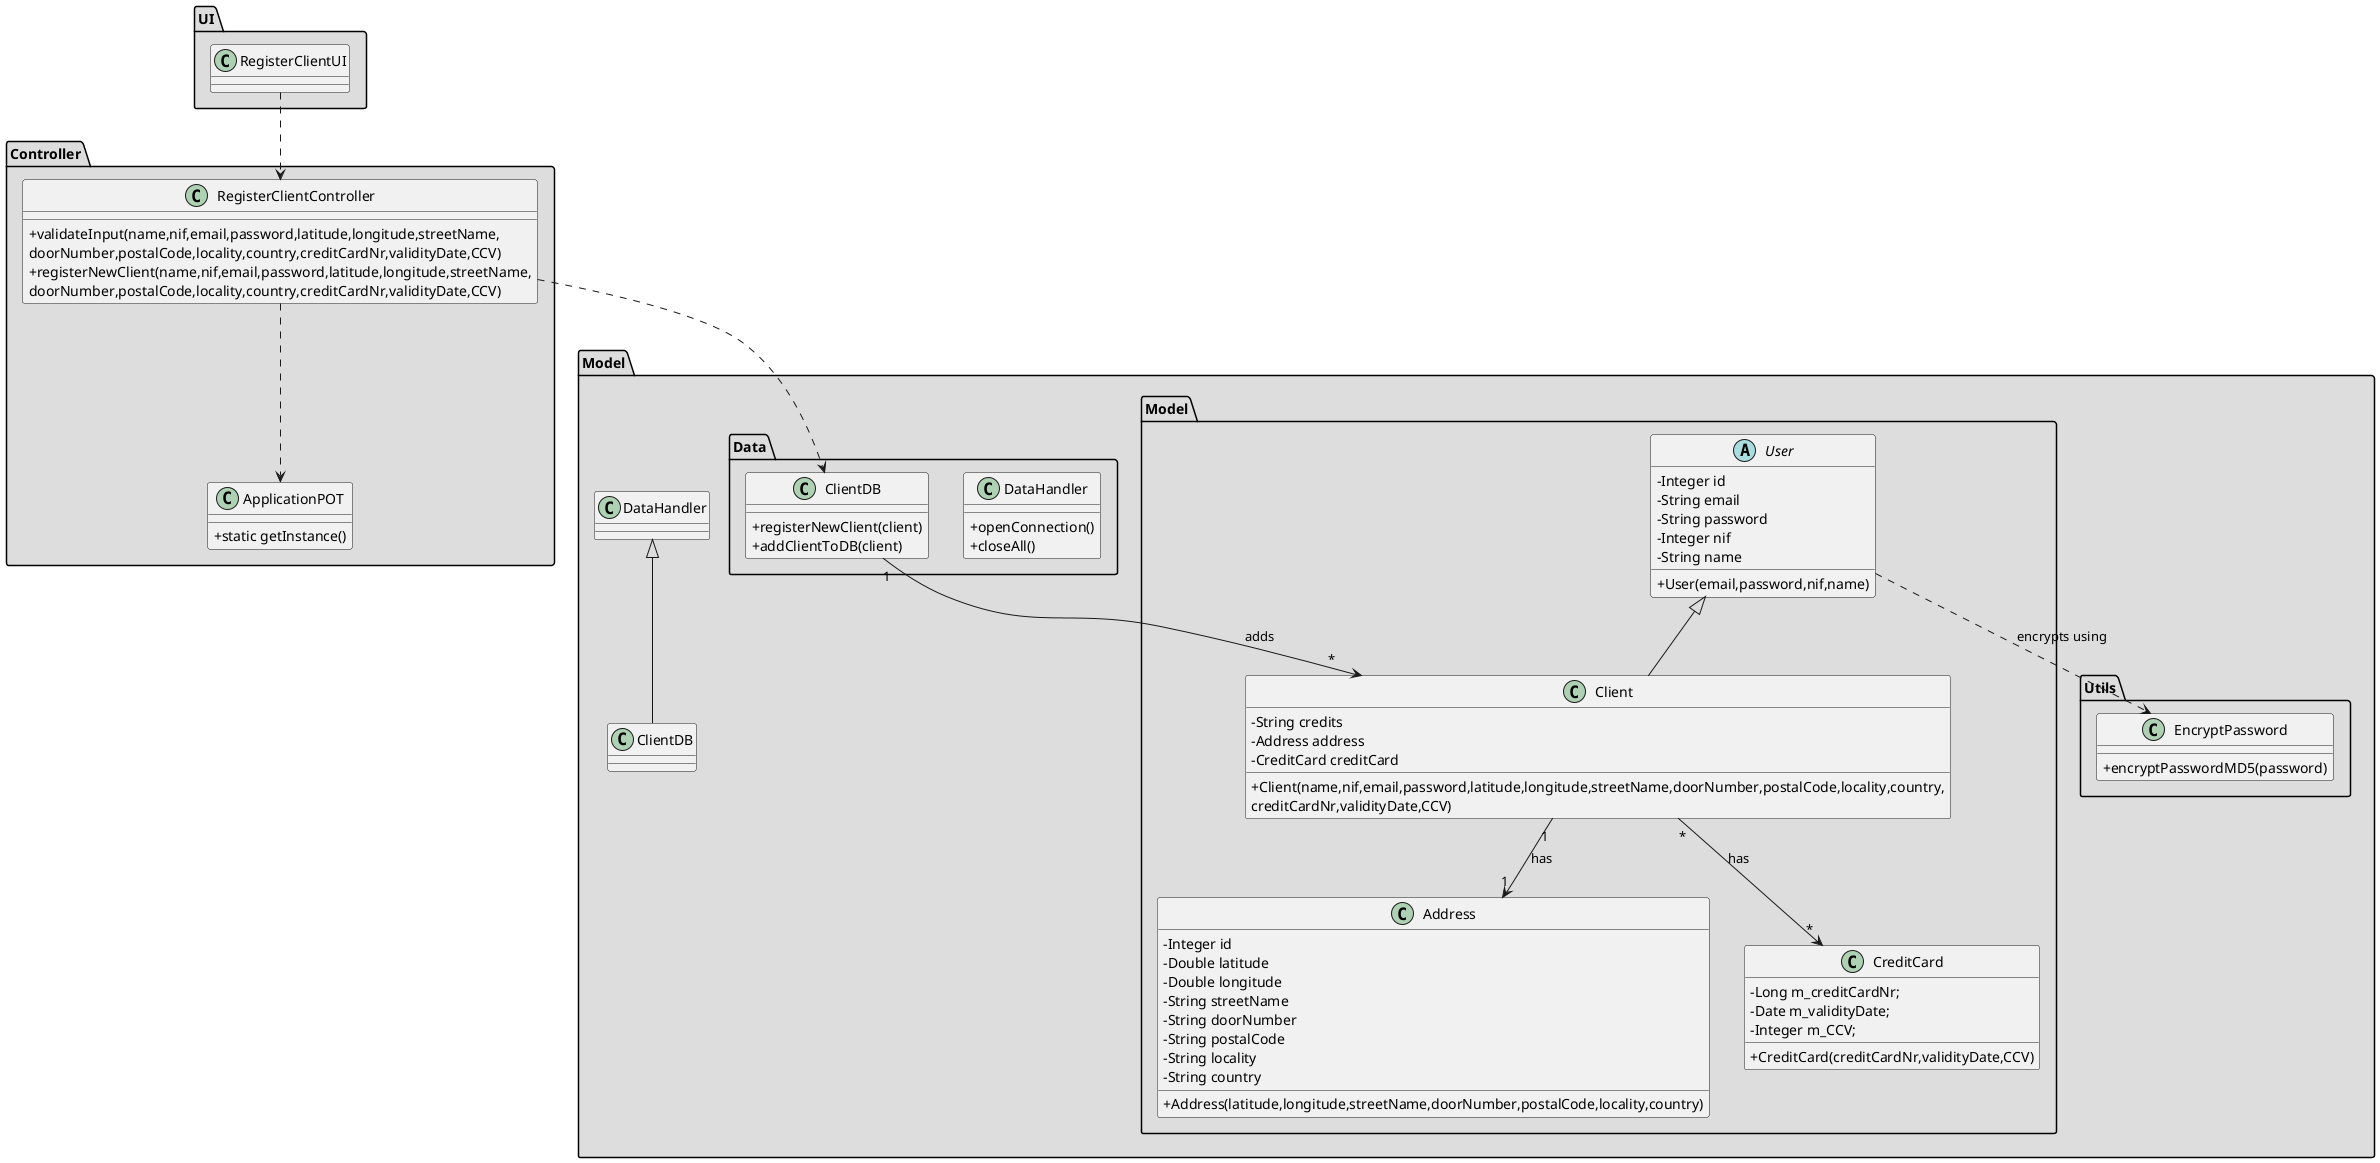 @startuml
skinparam classAttributeIconSize 0


package "Controller" #DDDDDD {
class ApplicationPOT
{
  +static getInstance()
}
}


package "UI" #DDDDDD {
class RegisterClientUI{

}
}


package "Controller" #DDDDDD {
class RegisterClientController{
+validateInput(name,nif,email,password,latitude,longitude,streetName,\ndoorNumber,postalCode,locality,country,creditCardNr,validityDate,CCV)
+registerNewClient(name,nif,email,password,latitude,longitude,streetName,\ndoorNumber,postalCode,locality,country,creditCardNr,validityDate,CCV)
}
}


package "Model" #DDDDDD {






package "Model" #DDDDDD {
abstract class User{
-Integer id
-String email
-String password
-Integer nif
-String name
+User(email,password,nif,name)
}

class Client extends User

class Client{
-String credits
-Address address
-CreditCard creditCard
+Client(name,nif,email,password,latitude,longitude,streetName,doorNumber,postalCode,locality,country,
                        creditCardNr,validityDate,CCV)
}

class Address{
-Integer id
-Double latitude
-Double longitude
-String streetName
-String doorNumber
-String postalCode
-String locality
-String country
+Address(latitude,longitude,streetName,doorNumber,postalCode,locality,country)
}

class CreditCard{
-Long m_creditCardNr;
-Date m_validityDate;
-Integer m_CCV;
+CreditCard(creditCardNr,validityDate,CCV)
}

}


package "Data" #DDDDDD {
class DataHandler{
+openConnection()
+closeAll()
}

 class ClientDB{
 +registerNewClient(client)
 +addClientToDB(client)
 }

}

package "Utils" #DDDDDD {
class EncryptPassword {
+encryptPasswordMD5(password)
}

}


RegisterClientUI ..> RegisterClientController
RegisterClientController ..> ApplicationPOT
RegisterClientController ..> ClientDB
ClientDB "1" --> "*" Client : adds
class ClientDB extends DataHandler
Client "1" --> "1" Address : has
Client "*" --> "*" CreditCard : has
User ..> EncryptPassword : encrypts using

@enduml